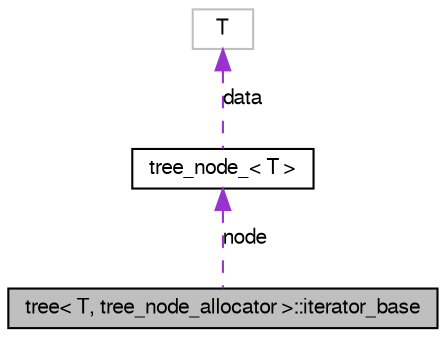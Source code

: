 digraph G
{
  bgcolor="transparent";
  edge [fontname="FreeSans",fontsize=10,labelfontname="FreeSans",labelfontsize=10];
  node [fontname="FreeSans",fontsize=10,shape=record];
  Node1 [label="tree\< T, tree_node_allocator \>::iterator_base",height=0.2,width=0.4,color="black", fillcolor="grey75", style="filled" fontcolor="black"];
  Node2 -> Node1 [dir=back,color="darkorchid3",fontsize=10,style="dashed",label="node"];
  Node2 [label="tree_node_\< T \>",height=0.2,width=0.4,color="black",URL="$classtree__node__.html"];
  Node3 -> Node2 [dir=back,color="darkorchid3",fontsize=10,style="dashed",label="data"];
  Node3 [label="T",height=0.2,width=0.4,color="grey75"];
}
